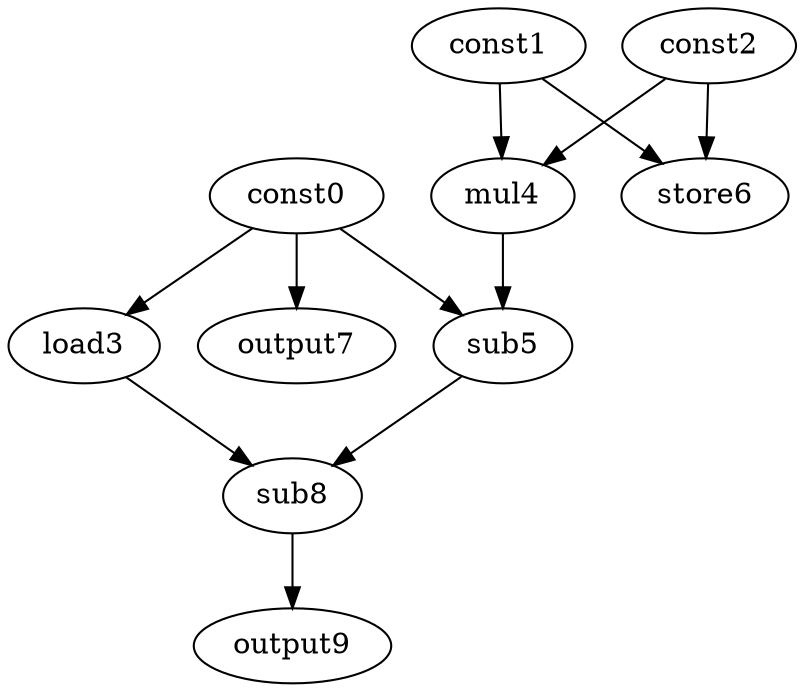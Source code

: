 digraph G { 
const0[opcode=const]; 
const1[opcode=const]; 
const2[opcode=const]; 
load3[opcode=load]; 
mul4[opcode=mul]; 
sub5[opcode=sub]; 
store6[opcode=store]; 
output7[opcode=output]; 
sub8[opcode=sub]; 
output9[opcode=output]; 
const0->load3[operand=0];
const1->mul4[operand=0];
const2->mul4[operand=1];
const1->store6[operand=0];
const2->store6[operand=1];
const0->output7[operand=0];
const0->sub5[operand=0];
mul4->sub5[operand=1];
load3->sub8[operand=0];
sub5->sub8[operand=1];
sub8->output9[operand=0];
}
